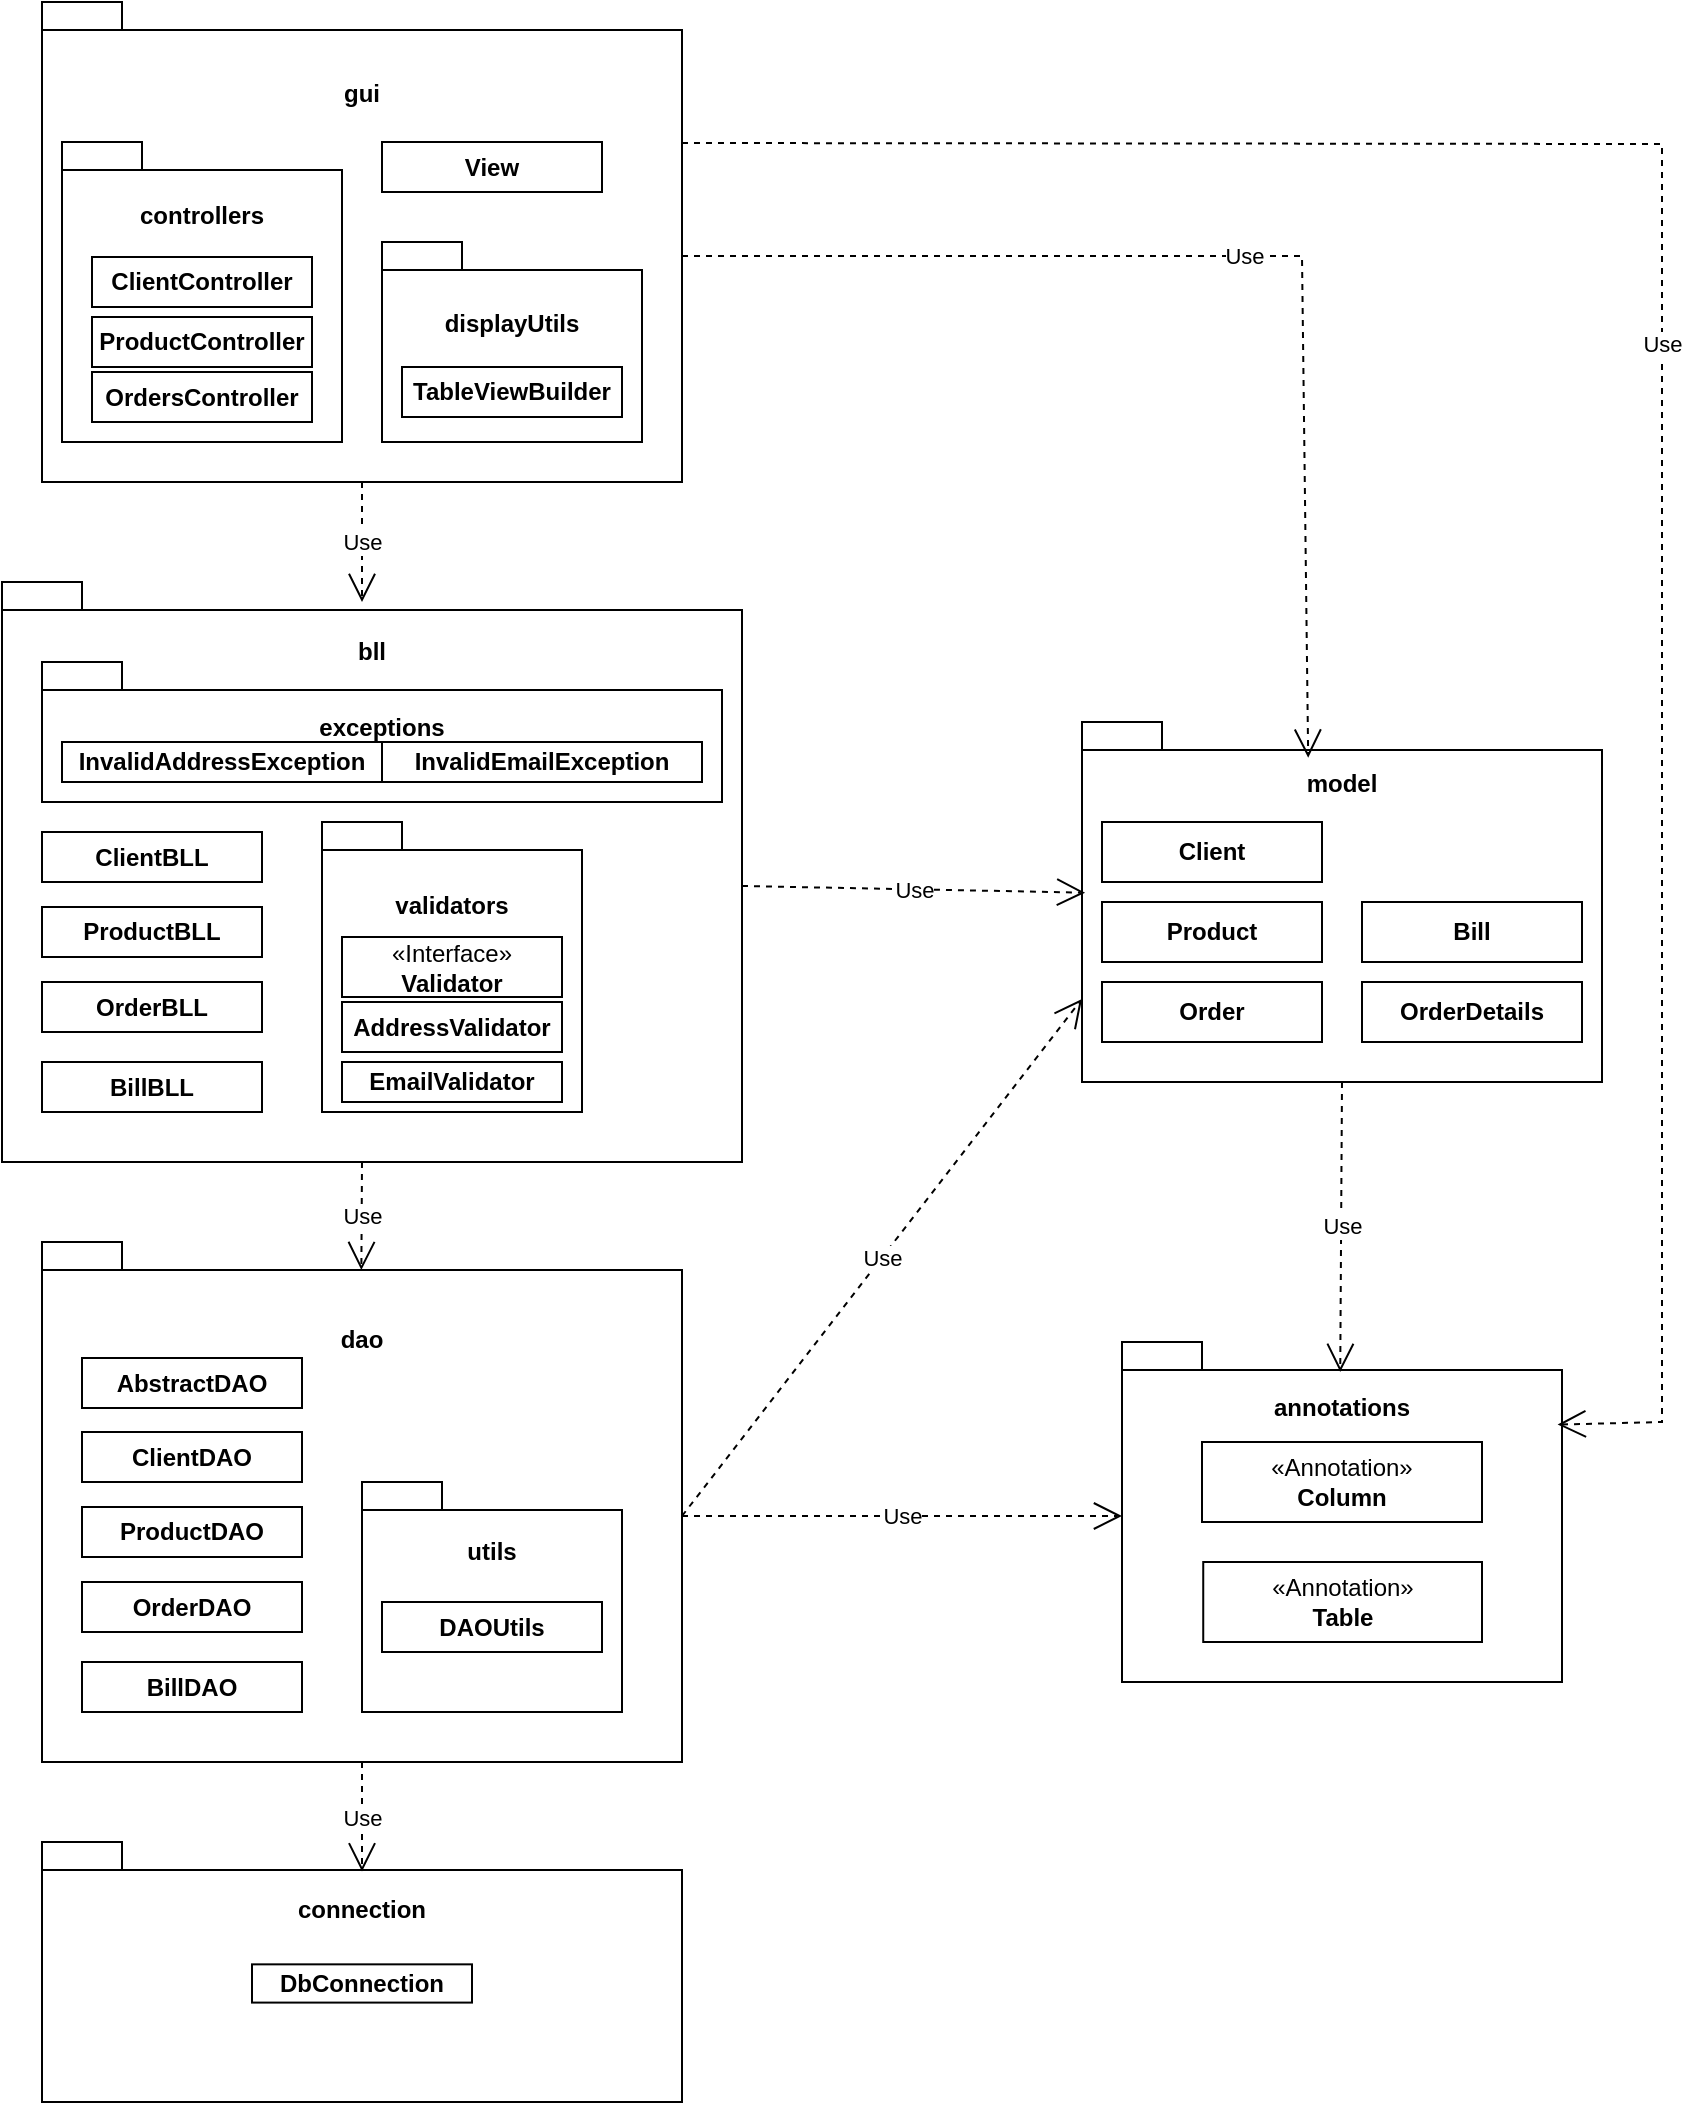 <mxfile version="26.2.13">
  <diagram name="Page-1" id="x3XnYrBimCVEoclA7PsF">
    <mxGraphModel dx="2568" dy="1128" grid="1" gridSize="10" guides="1" tooltips="1" connect="1" arrows="1" fold="1" page="1" pageScale="1" pageWidth="850" pageHeight="1100" math="0" shadow="0">
      <root>
        <mxCell id="0" />
        <mxCell id="1" parent="0" />
        <mxCell id="wyPlFvo7SHN7wSIo1H7S-29" value="" style="group" vertex="1" connectable="0" parent="1">
          <mxGeometry x="20" y="930" width="320" height="130" as="geometry" />
        </mxCell>
        <mxCell id="wyPlFvo7SHN7wSIo1H7S-6" value="connection&lt;div&gt;&lt;br&gt;&lt;/div&gt;&lt;div&gt;&lt;br&gt;&lt;/div&gt;&lt;div&gt;&lt;br&gt;&lt;/div&gt;&lt;div&gt;&lt;br&gt;&lt;/div&gt;&lt;div&gt;&lt;br&gt;&lt;/div&gt;" style="shape=folder;fontStyle=1;spacingTop=10;tabWidth=40;tabHeight=14;tabPosition=left;html=1;whiteSpace=wrap;" vertex="1" parent="wyPlFvo7SHN7wSIo1H7S-29">
          <mxGeometry width="320" height="130" as="geometry" />
        </mxCell>
        <mxCell id="wyPlFvo7SHN7wSIo1H7S-20" value="&lt;b&gt;DbConnection&lt;/b&gt;" style="html=1;whiteSpace=wrap;" vertex="1" parent="wyPlFvo7SHN7wSIo1H7S-29">
          <mxGeometry x="105" y="61.176" width="110" height="19.118" as="geometry" />
        </mxCell>
        <mxCell id="wyPlFvo7SHN7wSIo1H7S-30" value="" style="group" vertex="1" connectable="0" parent="1">
          <mxGeometry x="20" y="630" width="320" height="260" as="geometry" />
        </mxCell>
        <mxCell id="wyPlFvo7SHN7wSIo1H7S-4" value="dao&lt;div&gt;&lt;br&gt;&lt;/div&gt;&lt;div&gt;&lt;br&gt;&lt;/div&gt;&lt;div&gt;&lt;br&gt;&lt;/div&gt;&lt;div&gt;&lt;br&gt;&lt;/div&gt;&lt;div&gt;&lt;br&gt;&lt;/div&gt;&lt;div&gt;&lt;br&gt;&lt;/div&gt;&lt;div&gt;&lt;br&gt;&lt;/div&gt;&lt;div&gt;&lt;br&gt;&lt;/div&gt;&lt;div&gt;&lt;br&gt;&lt;/div&gt;&lt;div&gt;&lt;br&gt;&lt;/div&gt;&lt;div&gt;&lt;br&gt;&lt;/div&gt;&lt;div&gt;&lt;br&gt;&lt;/div&gt;" style="shape=folder;fontStyle=1;spacingTop=10;tabWidth=40;tabHeight=14;tabPosition=left;html=1;whiteSpace=wrap;" vertex="1" parent="wyPlFvo7SHN7wSIo1H7S-30">
          <mxGeometry width="320" height="260" as="geometry" />
        </mxCell>
        <mxCell id="wyPlFvo7SHN7wSIo1H7S-22" value="&lt;b&gt;ClientDAO&lt;/b&gt;" style="html=1;whiteSpace=wrap;" vertex="1" parent="wyPlFvo7SHN7wSIo1H7S-30">
          <mxGeometry x="20" y="95" width="110" height="25" as="geometry" />
        </mxCell>
        <mxCell id="wyPlFvo7SHN7wSIo1H7S-23" value="&lt;b&gt;ProductDAO&lt;/b&gt;" style="html=1;whiteSpace=wrap;" vertex="1" parent="wyPlFvo7SHN7wSIo1H7S-30">
          <mxGeometry x="20" y="132.5" width="110" height="25" as="geometry" />
        </mxCell>
        <mxCell id="wyPlFvo7SHN7wSIo1H7S-24" value="&lt;b&gt;OrderDAO&lt;/b&gt;" style="html=1;whiteSpace=wrap;" vertex="1" parent="wyPlFvo7SHN7wSIo1H7S-30">
          <mxGeometry x="20" y="170" width="110" height="25" as="geometry" />
        </mxCell>
        <mxCell id="wyPlFvo7SHN7wSIo1H7S-25" value="&lt;b&gt;BillDAO&lt;/b&gt;" style="html=1;whiteSpace=wrap;" vertex="1" parent="wyPlFvo7SHN7wSIo1H7S-30">
          <mxGeometry x="20" y="210" width="110" height="25" as="geometry" />
        </mxCell>
        <mxCell id="wyPlFvo7SHN7wSIo1H7S-26" value="&lt;b&gt;AbstractDAO&lt;/b&gt;" style="html=1;whiteSpace=wrap;" vertex="1" parent="wyPlFvo7SHN7wSIo1H7S-30">
          <mxGeometry x="20" y="58" width="110" height="25" as="geometry" />
        </mxCell>
        <mxCell id="wyPlFvo7SHN7wSIo1H7S-27" value="utils&lt;div&gt;&lt;br&gt;&lt;/div&gt;&lt;div&gt;&lt;br&gt;&lt;/div&gt;&lt;div&gt;&lt;br&gt;&lt;/div&gt;&lt;div&gt;&lt;br&gt;&lt;/div&gt;" style="shape=folder;fontStyle=1;spacingTop=10;tabWidth=40;tabHeight=14;tabPosition=left;html=1;whiteSpace=wrap;" vertex="1" parent="wyPlFvo7SHN7wSIo1H7S-30">
          <mxGeometry x="160" y="120" width="130" height="115" as="geometry" />
        </mxCell>
        <mxCell id="wyPlFvo7SHN7wSIo1H7S-28" value="&lt;b&gt;DAOUtils&lt;/b&gt;" style="html=1;whiteSpace=wrap;" vertex="1" parent="wyPlFvo7SHN7wSIo1H7S-30">
          <mxGeometry x="170" y="180" width="110" height="25" as="geometry" />
        </mxCell>
        <mxCell id="wyPlFvo7SHN7wSIo1H7S-31" value="" style="group" vertex="1" connectable="0" parent="1">
          <mxGeometry x="20" y="10" width="320" height="240" as="geometry" />
        </mxCell>
        <mxCell id="wyPlFvo7SHN7wSIo1H7S-1" value="gui&lt;div&gt;&lt;br&gt;&lt;/div&gt;&lt;div&gt;&lt;br&gt;&lt;/div&gt;&lt;div&gt;&lt;br&gt;&lt;/div&gt;&lt;div&gt;&lt;br&gt;&lt;/div&gt;&lt;div&gt;&lt;br&gt;&lt;/div&gt;&lt;div&gt;&lt;br&gt;&lt;/div&gt;&lt;div&gt;&lt;br&gt;&lt;/div&gt;&lt;div&gt;&lt;br&gt;&lt;/div&gt;&lt;div&gt;&lt;br&gt;&lt;/div&gt;&lt;div&gt;&lt;br&gt;&lt;/div&gt;&lt;div&gt;&lt;br&gt;&lt;/div&gt;" style="shape=folder;fontStyle=1;spacingTop=10;tabWidth=40;tabHeight=14;tabPosition=left;html=1;whiteSpace=wrap;" vertex="1" parent="wyPlFvo7SHN7wSIo1H7S-31">
          <mxGeometry width="320" height="240" as="geometry" />
        </mxCell>
        <mxCell id="wyPlFvo7SHN7wSIo1H7S-8" value="controllers&lt;div&gt;&lt;br&gt;&lt;/div&gt;&lt;div&gt;&lt;br&gt;&lt;/div&gt;&lt;div&gt;&lt;br&gt;&lt;/div&gt;&lt;div&gt;&lt;br&gt;&lt;/div&gt;&lt;div&gt;&lt;br&gt;&lt;/div&gt;&lt;div&gt;&lt;br&gt;&lt;/div&gt;" style="shape=folder;fontStyle=1;spacingTop=10;tabWidth=40;tabHeight=14;tabPosition=left;html=1;whiteSpace=wrap;" vertex="1" parent="wyPlFvo7SHN7wSIo1H7S-31">
          <mxGeometry x="10" y="70" width="140" height="150" as="geometry" />
        </mxCell>
        <mxCell id="wyPlFvo7SHN7wSIo1H7S-9" value="displayUtils&lt;div&gt;&lt;br&gt;&lt;/div&gt;&lt;div&gt;&lt;br&gt;&lt;/div&gt;" style="shape=folder;fontStyle=1;spacingTop=10;tabWidth=40;tabHeight=14;tabPosition=left;html=1;whiteSpace=wrap;" vertex="1" parent="wyPlFvo7SHN7wSIo1H7S-31">
          <mxGeometry x="170" y="120" width="130" height="100" as="geometry" />
        </mxCell>
        <mxCell id="wyPlFvo7SHN7wSIo1H7S-14" value="&lt;b&gt;ClientController&lt;/b&gt;" style="html=1;whiteSpace=wrap;" vertex="1" parent="wyPlFvo7SHN7wSIo1H7S-31">
          <mxGeometry x="25" y="127.5" width="110" height="25" as="geometry" />
        </mxCell>
        <mxCell id="wyPlFvo7SHN7wSIo1H7S-16" value="&lt;b&gt;ProductController&lt;/b&gt;" style="html=1;whiteSpace=wrap;" vertex="1" parent="wyPlFvo7SHN7wSIo1H7S-31">
          <mxGeometry x="25" y="157.5" width="110" height="25" as="geometry" />
        </mxCell>
        <mxCell id="wyPlFvo7SHN7wSIo1H7S-17" value="&lt;b&gt;OrdersController&lt;/b&gt;" style="html=1;whiteSpace=wrap;" vertex="1" parent="wyPlFvo7SHN7wSIo1H7S-31">
          <mxGeometry x="25" y="185" width="110" height="25" as="geometry" />
        </mxCell>
        <mxCell id="wyPlFvo7SHN7wSIo1H7S-18" value="&lt;b&gt;TableViewBuilder&lt;/b&gt;" style="html=1;whiteSpace=wrap;" vertex="1" parent="wyPlFvo7SHN7wSIo1H7S-31">
          <mxGeometry x="180" y="182.5" width="110" height="25" as="geometry" />
        </mxCell>
        <mxCell id="wyPlFvo7SHN7wSIo1H7S-19" value="&lt;b&gt;View&lt;/b&gt;" style="html=1;whiteSpace=wrap;" vertex="1" parent="wyPlFvo7SHN7wSIo1H7S-31">
          <mxGeometry x="170" y="70" width="110" height="25" as="geometry" />
        </mxCell>
        <mxCell id="wyPlFvo7SHN7wSIo1H7S-51" value="" style="group" vertex="1" connectable="0" parent="1">
          <mxGeometry y="300" width="370" height="290" as="geometry" />
        </mxCell>
        <mxCell id="wyPlFvo7SHN7wSIo1H7S-2" value="bll&lt;div&gt;&lt;br&gt;&lt;/div&gt;&lt;div&gt;&lt;br&gt;&lt;/div&gt;&lt;div&gt;&lt;br&gt;&lt;/div&gt;&lt;div&gt;&lt;br&gt;&lt;/div&gt;&lt;div&gt;&lt;br&gt;&lt;/div&gt;&lt;div&gt;&lt;br&gt;&lt;/div&gt;&lt;div&gt;&lt;br&gt;&lt;/div&gt;&lt;div&gt;&lt;br&gt;&lt;/div&gt;&lt;div&gt;&lt;br&gt;&lt;/div&gt;&lt;div&gt;&lt;br&gt;&lt;/div&gt;&lt;div&gt;&lt;br&gt;&lt;/div&gt;&lt;div&gt;&lt;br&gt;&lt;/div&gt;&lt;div&gt;&lt;br&gt;&lt;/div&gt;&lt;div&gt;&lt;br&gt;&lt;/div&gt;&lt;div&gt;&lt;br&gt;&lt;/div&gt;&lt;div&gt;&lt;br&gt;&lt;/div&gt;" style="shape=folder;fontStyle=1;spacingTop=10;tabWidth=40;tabHeight=14;tabPosition=left;html=1;whiteSpace=wrap;" vertex="1" parent="wyPlFvo7SHN7wSIo1H7S-51">
          <mxGeometry width="370" height="290" as="geometry" />
        </mxCell>
        <mxCell id="wyPlFvo7SHN7wSIo1H7S-47" value="exceptions&lt;div&gt;&lt;br&gt;&lt;/div&gt;" style="shape=folder;fontStyle=1;spacingTop=10;tabWidth=40;tabHeight=14;tabPosition=left;html=1;whiteSpace=wrap;" vertex="1" parent="wyPlFvo7SHN7wSIo1H7S-51">
          <mxGeometry x="20" y="40" width="340" height="70" as="geometry" />
        </mxCell>
        <mxCell id="wyPlFvo7SHN7wSIo1H7S-33" value="" style="group" vertex="1" connectable="0" parent="wyPlFvo7SHN7wSIo1H7S-51">
          <mxGeometry y="30" width="350" height="260" as="geometry" />
        </mxCell>
        <mxCell id="wyPlFvo7SHN7wSIo1H7S-35" value="&lt;b&gt;ClientBLL&lt;/b&gt;" style="html=1;whiteSpace=wrap;" vertex="1" parent="wyPlFvo7SHN7wSIo1H7S-33">
          <mxGeometry x="20" y="95" width="110" height="25" as="geometry" />
        </mxCell>
        <mxCell id="wyPlFvo7SHN7wSIo1H7S-36" value="&lt;b&gt;ProductBLL&lt;/b&gt;" style="html=1;whiteSpace=wrap;" vertex="1" parent="wyPlFvo7SHN7wSIo1H7S-33">
          <mxGeometry x="20" y="132.5" width="110" height="25" as="geometry" />
        </mxCell>
        <mxCell id="wyPlFvo7SHN7wSIo1H7S-37" value="&lt;b&gt;OrderBLL&lt;/b&gt;" style="html=1;whiteSpace=wrap;" vertex="1" parent="wyPlFvo7SHN7wSIo1H7S-33">
          <mxGeometry x="20" y="170" width="110" height="25" as="geometry" />
        </mxCell>
        <mxCell id="wyPlFvo7SHN7wSIo1H7S-38" value="&lt;b&gt;BillBLL&lt;/b&gt;" style="html=1;whiteSpace=wrap;" vertex="1" parent="wyPlFvo7SHN7wSIo1H7S-33">
          <mxGeometry x="20" y="210" width="110" height="25" as="geometry" />
        </mxCell>
        <mxCell id="wyPlFvo7SHN7wSIo1H7S-40" value="&lt;div&gt;validators&lt;/div&gt;&lt;div&gt;&lt;br&gt;&lt;/div&gt;&lt;div&gt;&lt;br&gt;&lt;/div&gt;&lt;div&gt;&lt;br&gt;&lt;/div&gt;&lt;div&gt;&lt;br&gt;&lt;/div&gt;&lt;div&gt;&lt;br&gt;&lt;/div&gt;" style="shape=folder;fontStyle=1;spacingTop=10;tabWidth=40;tabHeight=14;tabPosition=left;html=1;whiteSpace=wrap;" vertex="1" parent="wyPlFvo7SHN7wSIo1H7S-33">
          <mxGeometry x="160" y="90" width="130" height="145" as="geometry" />
        </mxCell>
        <mxCell id="wyPlFvo7SHN7wSIo1H7S-41" value="&lt;b&gt;AddressValidator&lt;/b&gt;" style="html=1;whiteSpace=wrap;" vertex="1" parent="wyPlFvo7SHN7wSIo1H7S-33">
          <mxGeometry x="170" y="180" width="110" height="25" as="geometry" />
        </mxCell>
        <mxCell id="wyPlFvo7SHN7wSIo1H7S-42" value="&lt;b&gt;EmailValidator&lt;/b&gt;" style="html=1;whiteSpace=wrap;" vertex="1" parent="wyPlFvo7SHN7wSIo1H7S-33">
          <mxGeometry x="170" y="210" width="110" height="20" as="geometry" />
        </mxCell>
        <mxCell id="wyPlFvo7SHN7wSIo1H7S-44" value="«Interface»&lt;br&gt;&lt;b&gt;Validator&lt;/b&gt;" style="html=1;dropTarget=0;whiteSpace=wrap;" vertex="1" parent="wyPlFvo7SHN7wSIo1H7S-33">
          <mxGeometry x="170" y="147.5" width="110" height="30" as="geometry" />
        </mxCell>
        <mxCell id="wyPlFvo7SHN7wSIo1H7S-50" value="&lt;b&gt;InvalidEmailException&lt;/b&gt;" style="html=1;whiteSpace=wrap;" vertex="1" parent="wyPlFvo7SHN7wSIo1H7S-33">
          <mxGeometry x="190" y="50" width="160" height="20" as="geometry" />
        </mxCell>
        <mxCell id="wyPlFvo7SHN7wSIo1H7S-48" value="&lt;b&gt;InvalidAddressException&lt;/b&gt;" style="html=1;whiteSpace=wrap;" vertex="1" parent="wyPlFvo7SHN7wSIo1H7S-51">
          <mxGeometry x="30" y="80" width="160" height="20" as="geometry" />
        </mxCell>
        <mxCell id="wyPlFvo7SHN7wSIo1H7S-58" value="" style="group" vertex="1" connectable="0" parent="1">
          <mxGeometry x="540" y="370" width="260" height="180" as="geometry" />
        </mxCell>
        <mxCell id="wyPlFvo7SHN7wSIo1H7S-3" value="model&lt;div&gt;&lt;br&gt;&lt;/div&gt;&lt;div&gt;&lt;br&gt;&lt;/div&gt;&lt;div&gt;&lt;br&gt;&lt;/div&gt;&lt;div&gt;&lt;br&gt;&lt;/div&gt;&lt;div&gt;&lt;br&gt;&lt;/div&gt;&lt;div&gt;&lt;br&gt;&lt;/div&gt;&lt;div&gt;&lt;br&gt;&lt;/div&gt;&lt;div&gt;&lt;br&gt;&lt;/div&gt;&lt;div&gt;&lt;br&gt;&lt;/div&gt;" style="shape=folder;fontStyle=1;spacingTop=10;tabWidth=40;tabHeight=14;tabPosition=left;html=1;whiteSpace=wrap;" vertex="1" parent="wyPlFvo7SHN7wSIo1H7S-58">
          <mxGeometry width="260" height="180" as="geometry" />
        </mxCell>
        <mxCell id="wyPlFvo7SHN7wSIo1H7S-52" value="&lt;b&gt;Client&lt;/b&gt;" style="html=1;whiteSpace=wrap;" vertex="1" parent="wyPlFvo7SHN7wSIo1H7S-58">
          <mxGeometry x="10" y="50" width="110" height="30" as="geometry" />
        </mxCell>
        <mxCell id="wyPlFvo7SHN7wSIo1H7S-54" value="&lt;b&gt;Product&lt;/b&gt;" style="html=1;whiteSpace=wrap;" vertex="1" parent="wyPlFvo7SHN7wSIo1H7S-58">
          <mxGeometry x="10" y="90" width="110" height="30" as="geometry" />
        </mxCell>
        <mxCell id="wyPlFvo7SHN7wSIo1H7S-55" value="&lt;b&gt;Order&lt;/b&gt;" style="html=1;whiteSpace=wrap;" vertex="1" parent="wyPlFvo7SHN7wSIo1H7S-58">
          <mxGeometry x="10" y="130" width="110" height="30" as="geometry" />
        </mxCell>
        <mxCell id="wyPlFvo7SHN7wSIo1H7S-56" value="&lt;b&gt;OrderDetails&lt;/b&gt;" style="html=1;whiteSpace=wrap;" vertex="1" parent="wyPlFvo7SHN7wSIo1H7S-58">
          <mxGeometry x="140" y="130" width="110" height="30" as="geometry" />
        </mxCell>
        <mxCell id="wyPlFvo7SHN7wSIo1H7S-57" value="&lt;b&gt;Bill&lt;/b&gt;" style="html=1;whiteSpace=wrap;" vertex="1" parent="wyPlFvo7SHN7wSIo1H7S-58">
          <mxGeometry x="140" y="90" width="110" height="30" as="geometry" />
        </mxCell>
        <mxCell id="wyPlFvo7SHN7wSIo1H7S-59" value="" style="group" vertex="1" connectable="0" parent="1">
          <mxGeometry x="560" y="680" width="220" height="170" as="geometry" />
        </mxCell>
        <mxCell id="wyPlFvo7SHN7wSIo1H7S-7" value="annotations&lt;div&gt;&lt;br&gt;&lt;/div&gt;&lt;div&gt;&lt;br&gt;&lt;/div&gt;&lt;div&gt;&lt;br&gt;&lt;/div&gt;&lt;div&gt;&lt;br&gt;&lt;/div&gt;&lt;div&gt;&lt;br&gt;&lt;/div&gt;&lt;div&gt;&lt;br&gt;&lt;/div&gt;&lt;div&gt;&lt;br&gt;&lt;/div&gt;&lt;div&gt;&lt;br&gt;&lt;/div&gt;" style="shape=folder;fontStyle=1;spacingTop=10;tabWidth=40;tabHeight=14;tabPosition=left;html=1;whiteSpace=wrap;container=0;" vertex="1" parent="wyPlFvo7SHN7wSIo1H7S-59">
          <mxGeometry width="220" height="170" as="geometry" />
        </mxCell>
        <mxCell id="wyPlFvo7SHN7wSIo1H7S-10" value="&lt;div&gt;&lt;span style=&quot;background-color: transparent; color: light-dark(rgb(0, 0, 0), rgb(255, 255, 255));&quot;&gt;«Annotation»&lt;/span&gt;&lt;/div&gt;&lt;div&gt;&lt;b&gt;Table&lt;/b&gt;&lt;/div&gt;" style="html=1;dropTarget=0;whiteSpace=wrap;container=0;" vertex="1" parent="wyPlFvo7SHN7wSIo1H7S-59">
          <mxGeometry x="40.62" y="110" width="139.38" height="40" as="geometry" />
        </mxCell>
        <mxCell id="wyPlFvo7SHN7wSIo1H7S-12" value="&lt;div&gt;&lt;span style=&quot;background-color: transparent; color: light-dark(rgb(0, 0, 0), rgb(255, 255, 255));&quot;&gt;«Annotation»&lt;/span&gt;&lt;/div&gt;&lt;div&gt;&lt;b&gt;Column&lt;/b&gt;&lt;/div&gt;" style="html=1;dropTarget=0;whiteSpace=wrap;container=0;" vertex="1" parent="wyPlFvo7SHN7wSIo1H7S-59">
          <mxGeometry x="40" y="50" width="140" height="40" as="geometry" />
        </mxCell>
        <mxCell id="wyPlFvo7SHN7wSIo1H7S-61" value="Use" style="endArrow=open;endSize=12;dashed=1;html=1;rounded=0;exitX=0.5;exitY=1;exitDx=0;exitDy=0;exitPerimeter=0;" edge="1" parent="1" source="wyPlFvo7SHN7wSIo1H7S-1">
          <mxGeometry width="160" relative="1" as="geometry">
            <mxPoint x="350" y="230" as="sourcePoint" />
            <mxPoint x="180" y="310" as="targetPoint" />
          </mxGeometry>
        </mxCell>
        <mxCell id="wyPlFvo7SHN7wSIo1H7S-65" value="Use" style="endArrow=open;endSize=12;dashed=1;html=1;rounded=0;entryX=0.499;entryY=0.054;entryDx=0;entryDy=0;entryPerimeter=0;" edge="1" parent="1" target="wyPlFvo7SHN7wSIo1H7S-4">
          <mxGeometry width="160" relative="1" as="geometry">
            <mxPoint x="180" y="590" as="sourcePoint" />
            <mxPoint x="350" y="700" as="targetPoint" />
          </mxGeometry>
        </mxCell>
        <mxCell id="wyPlFvo7SHN7wSIo1H7S-66" value="Use" style="endArrow=open;endSize=12;dashed=1;html=1;rounded=0;exitX=0.5;exitY=1;exitDx=0;exitDy=0;exitPerimeter=0;entryX=0.5;entryY=0.113;entryDx=0;entryDy=0;entryPerimeter=0;" edge="1" parent="1" source="wyPlFvo7SHN7wSIo1H7S-4" target="wyPlFvo7SHN7wSIo1H7S-6">
          <mxGeometry width="160" relative="1" as="geometry">
            <mxPoint x="290" y="990" as="sourcePoint" />
            <mxPoint x="450" y="990" as="targetPoint" />
          </mxGeometry>
        </mxCell>
        <mxCell id="wyPlFvo7SHN7wSIo1H7S-67" value="Use" style="endArrow=open;endSize=12;dashed=1;html=1;rounded=0;exitX=0;exitY=0;exitDx=320;exitDy=127;exitPerimeter=0;entryX=0.435;entryY=0.099;entryDx=0;entryDy=0;entryPerimeter=0;" edge="1" parent="1" source="wyPlFvo7SHN7wSIo1H7S-1" target="wyPlFvo7SHN7wSIo1H7S-3">
          <mxGeometry width="160" relative="1" as="geometry">
            <mxPoint x="430" y="370" as="sourcePoint" />
            <mxPoint x="590" y="370" as="targetPoint" />
            <Array as="points">
              <mxPoint x="650" y="137" />
            </Array>
          </mxGeometry>
        </mxCell>
        <mxCell id="wyPlFvo7SHN7wSIo1H7S-68" value="Use" style="endArrow=open;endSize=12;dashed=1;html=1;rounded=0;exitX=0;exitY=0;exitDx=370;exitDy=152;exitPerimeter=0;entryX=0.006;entryY=0.474;entryDx=0;entryDy=0;entryPerimeter=0;" edge="1" parent="1" source="wyPlFvo7SHN7wSIo1H7S-2" target="wyPlFvo7SHN7wSIo1H7S-3">
          <mxGeometry width="160" relative="1" as="geometry">
            <mxPoint x="430" y="490" as="sourcePoint" />
            <mxPoint x="590" y="490" as="targetPoint" />
          </mxGeometry>
        </mxCell>
        <mxCell id="wyPlFvo7SHN7wSIo1H7S-69" value="Use" style="endArrow=open;endSize=12;dashed=1;html=1;rounded=0;exitX=0;exitY=0;exitDx=320;exitDy=137;exitPerimeter=0;entryX=0;entryY=0;entryDx=0;entryDy=138.5;entryPerimeter=0;" edge="1" parent="1" source="wyPlFvo7SHN7wSIo1H7S-4" target="wyPlFvo7SHN7wSIo1H7S-3">
          <mxGeometry width="160" relative="1" as="geometry">
            <mxPoint x="430" y="690" as="sourcePoint" />
            <mxPoint x="560" y="770" as="targetPoint" />
          </mxGeometry>
        </mxCell>
        <mxCell id="wyPlFvo7SHN7wSIo1H7S-70" value="Use" style="endArrow=open;endSize=12;dashed=1;html=1;rounded=0;exitX=0.5;exitY=1;exitDx=0;exitDy=0;exitPerimeter=0;entryX=0.496;entryY=0.088;entryDx=0;entryDy=0;entryPerimeter=0;" edge="1" parent="1" source="wyPlFvo7SHN7wSIo1H7S-3" target="wyPlFvo7SHN7wSIo1H7S-7">
          <mxGeometry width="160" relative="1" as="geometry">
            <mxPoint x="430" y="570" as="sourcePoint" />
            <mxPoint x="690" y="694" as="targetPoint" />
          </mxGeometry>
        </mxCell>
        <mxCell id="wyPlFvo7SHN7wSIo1H7S-71" value="Use" style="endArrow=open;endSize=12;dashed=1;html=1;rounded=0;exitX=0;exitY=0;exitDx=320;exitDy=137;exitPerimeter=0;" edge="1" parent="1" source="wyPlFvo7SHN7wSIo1H7S-4">
          <mxGeometry width="160" relative="1" as="geometry">
            <mxPoint x="430" y="690" as="sourcePoint" />
            <mxPoint x="560" y="767" as="targetPoint" />
          </mxGeometry>
        </mxCell>
        <mxCell id="wyPlFvo7SHN7wSIo1H7S-72" value="Use" style="endArrow=open;endSize=12;dashed=1;html=1;rounded=0;exitX=0;exitY=0;exitDx=320;exitDy=70.5;exitPerimeter=0;entryX=0.99;entryY=0.243;entryDx=0;entryDy=0;entryPerimeter=0;" edge="1" parent="1" source="wyPlFvo7SHN7wSIo1H7S-1" target="wyPlFvo7SHN7wSIo1H7S-7">
          <mxGeometry width="160" relative="1" as="geometry">
            <mxPoint x="340" y="140" as="sourcePoint" />
            <mxPoint x="830" y="760" as="targetPoint" />
            <Array as="points">
              <mxPoint x="830" y="81" />
              <mxPoint x="830" y="720" />
            </Array>
          </mxGeometry>
        </mxCell>
      </root>
    </mxGraphModel>
  </diagram>
</mxfile>
